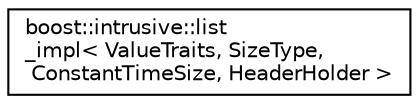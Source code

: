 digraph "Graphical Class Hierarchy"
{
  edge [fontname="Helvetica",fontsize="10",labelfontname="Helvetica",labelfontsize="10"];
  node [fontname="Helvetica",fontsize="10",shape=record];
  rankdir="LR";
  Node0 [label="boost::intrusive::list\l_impl\< ValueTraits, SizeType,\l ConstantTimeSize, HeaderHolder \>",height=0.2,width=0.4,color="black", fillcolor="white", style="filled",URL="$classboost_1_1intrusive_1_1list__impl.html"];
}
